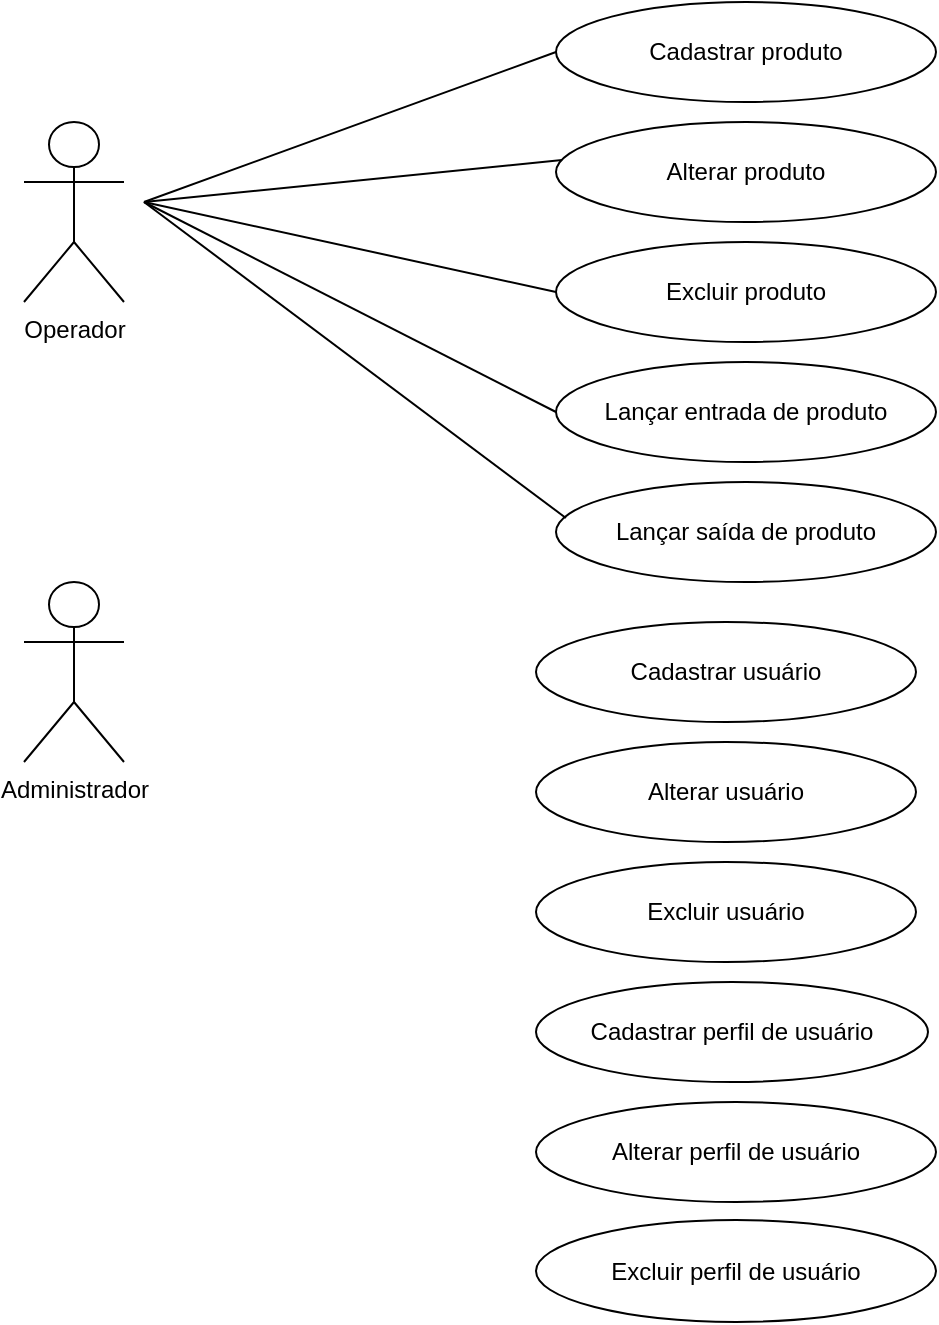 <mxfile version="25.0.1">
  <diagram name="Página-1" id="EybIdvq-ZSmLcgGqUNoX">
    <mxGraphModel dx="1434" dy="833" grid="1" gridSize="10" guides="1" tooltips="1" connect="1" arrows="1" fold="1" page="1" pageScale="1" pageWidth="827" pageHeight="1169" math="0" shadow="0">
      <root>
        <mxCell id="0" />
        <mxCell id="1" parent="0" />
        <mxCell id="I1ASSPgnv77Yv3--6DFM-1" value="Operador" style="shape=umlActor;verticalLabelPosition=bottom;verticalAlign=top;html=1;outlineConnect=0;" vertex="1" parent="1">
          <mxGeometry x="220" y="110" width="50" height="90" as="geometry" />
        </mxCell>
        <mxCell id="I1ASSPgnv77Yv3--6DFM-3" value="Administrador" style="shape=umlActor;verticalLabelPosition=bottom;verticalAlign=top;html=1;outlineConnect=0;" vertex="1" parent="1">
          <mxGeometry x="220" y="340" width="50" height="90" as="geometry" />
        </mxCell>
        <mxCell id="I1ASSPgnv77Yv3--6DFM-4" value="Cadastrar produto" style="ellipse;whiteSpace=wrap;html=1;" vertex="1" parent="1">
          <mxGeometry x="486" y="50" width="190" height="50" as="geometry" />
        </mxCell>
        <mxCell id="I1ASSPgnv77Yv3--6DFM-5" value="Alterar produto" style="ellipse;whiteSpace=wrap;html=1;" vertex="1" parent="1">
          <mxGeometry x="486" y="110" width="190" height="50" as="geometry" />
        </mxCell>
        <mxCell id="I1ASSPgnv77Yv3--6DFM-6" value="Excluir produto" style="ellipse;whiteSpace=wrap;html=1;" vertex="1" parent="1">
          <mxGeometry x="486" y="170" width="190" height="50" as="geometry" />
        </mxCell>
        <mxCell id="I1ASSPgnv77Yv3--6DFM-7" value="Cadastrar usuário" style="ellipse;whiteSpace=wrap;html=1;" vertex="1" parent="1">
          <mxGeometry x="476" y="360" width="190" height="50" as="geometry" />
        </mxCell>
        <mxCell id="I1ASSPgnv77Yv3--6DFM-8" value="Alterar usuário" style="ellipse;whiteSpace=wrap;html=1;" vertex="1" parent="1">
          <mxGeometry x="476" y="420" width="190" height="50" as="geometry" />
        </mxCell>
        <mxCell id="I1ASSPgnv77Yv3--6DFM-9" value="Excluir usuário" style="ellipse;whiteSpace=wrap;html=1;" vertex="1" parent="1">
          <mxGeometry x="476" y="480" width="190" height="50" as="geometry" />
        </mxCell>
        <mxCell id="I1ASSPgnv77Yv3--6DFM-10" value="Cadastrar perfil de usuário" style="ellipse;whiteSpace=wrap;html=1;" vertex="1" parent="1">
          <mxGeometry x="476" y="540" width="196" height="50" as="geometry" />
        </mxCell>
        <mxCell id="I1ASSPgnv77Yv3--6DFM-11" value="Alterar perfil de&amp;nbsp;usuário" style="ellipse;whiteSpace=wrap;html=1;" vertex="1" parent="1">
          <mxGeometry x="476" y="600" width="200" height="50" as="geometry" />
        </mxCell>
        <mxCell id="I1ASSPgnv77Yv3--6DFM-12" value="Excluir perfil de&amp;nbsp;usuário" style="ellipse;whiteSpace=wrap;html=1;" vertex="1" parent="1">
          <mxGeometry x="476" y="659" width="200" height="51" as="geometry" />
        </mxCell>
        <mxCell id="I1ASSPgnv77Yv3--6DFM-15" value="" style="endArrow=none;html=1;rounded=0;entryX=0;entryY=0.5;entryDx=0;entryDy=0;" edge="1" parent="1" target="I1ASSPgnv77Yv3--6DFM-4">
          <mxGeometry width="50" height="50" relative="1" as="geometry">
            <mxPoint x="280" y="150" as="sourcePoint" />
            <mxPoint x="330" y="100" as="targetPoint" />
          </mxGeometry>
        </mxCell>
        <mxCell id="I1ASSPgnv77Yv3--6DFM-16" value="" style="endArrow=none;html=1;rounded=0;entryX=0.016;entryY=0.38;entryDx=0;entryDy=0;entryPerimeter=0;" edge="1" parent="1" target="I1ASSPgnv77Yv3--6DFM-5">
          <mxGeometry width="50" height="50" relative="1" as="geometry">
            <mxPoint x="280" y="150" as="sourcePoint" />
            <mxPoint x="500" y="85" as="targetPoint" />
          </mxGeometry>
        </mxCell>
        <mxCell id="I1ASSPgnv77Yv3--6DFM-17" value="" style="endArrow=none;html=1;rounded=0;entryX=0;entryY=0.5;entryDx=0;entryDy=0;" edge="1" parent="1" target="I1ASSPgnv77Yv3--6DFM-6">
          <mxGeometry width="50" height="50" relative="1" as="geometry">
            <mxPoint x="280" y="150" as="sourcePoint" />
            <mxPoint x="503" y="139" as="targetPoint" />
          </mxGeometry>
        </mxCell>
        <mxCell id="I1ASSPgnv77Yv3--6DFM-18" value="Lançar entrada de produto" style="ellipse;whiteSpace=wrap;html=1;" vertex="1" parent="1">
          <mxGeometry x="486" y="230" width="190" height="50" as="geometry" />
        </mxCell>
        <mxCell id="I1ASSPgnv77Yv3--6DFM-19" value="Lançar saída de produto" style="ellipse;whiteSpace=wrap;html=1;" vertex="1" parent="1">
          <mxGeometry x="486" y="290" width="190" height="50" as="geometry" />
        </mxCell>
        <mxCell id="I1ASSPgnv77Yv3--6DFM-20" value="" style="endArrow=none;html=1;rounded=0;entryX=0;entryY=0.5;entryDx=0;entryDy=0;" edge="1" parent="1" target="I1ASSPgnv77Yv3--6DFM-18">
          <mxGeometry width="50" height="50" relative="1" as="geometry">
            <mxPoint x="280" y="150" as="sourcePoint" />
            <mxPoint x="476" y="235" as="targetPoint" />
          </mxGeometry>
        </mxCell>
        <mxCell id="I1ASSPgnv77Yv3--6DFM-21" value="" style="endArrow=none;html=1;rounded=0;entryX=0.026;entryY=0.36;entryDx=0;entryDy=0;entryPerimeter=0;" edge="1" parent="1" target="I1ASSPgnv77Yv3--6DFM-19">
          <mxGeometry width="50" height="50" relative="1" as="geometry">
            <mxPoint x="280" y="150" as="sourcePoint" />
            <mxPoint x="496" y="290" as="targetPoint" />
          </mxGeometry>
        </mxCell>
      </root>
    </mxGraphModel>
  </diagram>
</mxfile>
